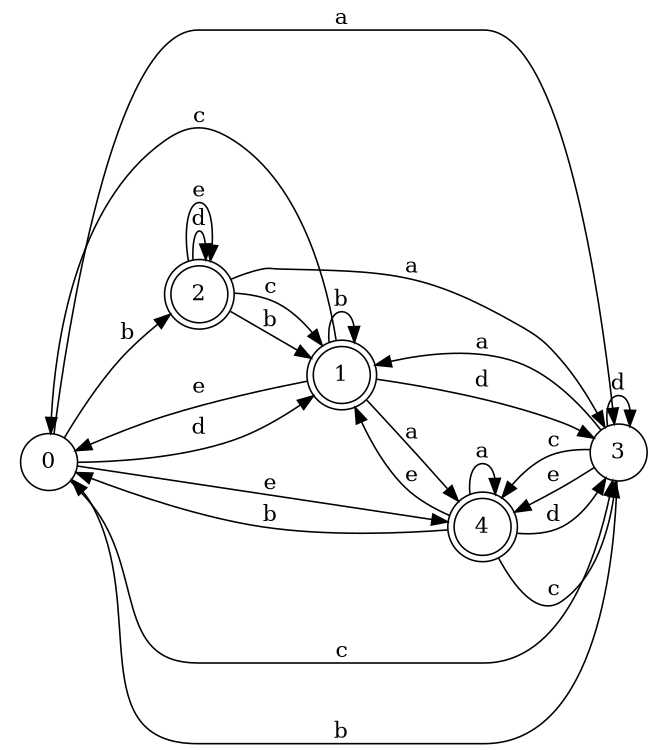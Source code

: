 digraph n4_7 {
__start0 [label="" shape="none"];

rankdir=LR;
size="8,5";

s0 [style="filled", color="black", fillcolor="white" shape="circle", label="0"];
s1 [style="rounded,filled", color="black", fillcolor="white" shape="doublecircle", label="1"];
s2 [style="rounded,filled", color="black", fillcolor="white" shape="doublecircle", label="2"];
s3 [style="filled", color="black", fillcolor="white" shape="circle", label="3"];
s4 [style="rounded,filled", color="black", fillcolor="white" shape="doublecircle", label="4"];
s0 -> s3 [label="a"];
s0 -> s2 [label="b"];
s0 -> s3 [label="c"];
s0 -> s1 [label="d"];
s0 -> s4 [label="e"];
s1 -> s4 [label="a"];
s1 -> s1 [label="b"];
s1 -> s0 [label="c"];
s1 -> s3 [label="d"];
s1 -> s0 [label="e"];
s2 -> s3 [label="a"];
s2 -> s1 [label="b"];
s2 -> s1 [label="c"];
s2 -> s2 [label="d"];
s2 -> s2 [label="e"];
s3 -> s1 [label="a"];
s3 -> s0 [label="b"];
s3 -> s4 [label="c"];
s3 -> s3 [label="d"];
s3 -> s4 [label="e"];
s4 -> s4 [label="a"];
s4 -> s0 [label="b"];
s4 -> s3 [label="c"];
s4 -> s3 [label="d"];
s4 -> s1 [label="e"];

}